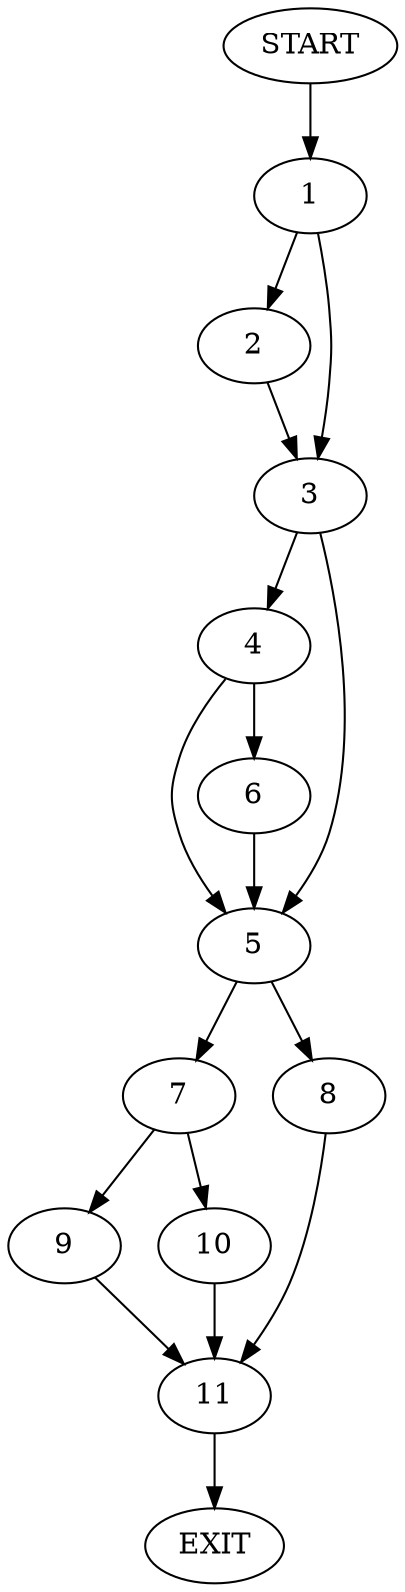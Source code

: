 digraph {
0 [label="START"]
12 [label="EXIT"]
0 -> 1
1 -> 2
1 -> 3
3 -> 4
3 -> 5
2 -> 3
4 -> 5
4 -> 6
5 -> 7
5 -> 8
6 -> 5
7 -> 9
7 -> 10
8 -> 11
9 -> 11
10 -> 11
11 -> 12
}
